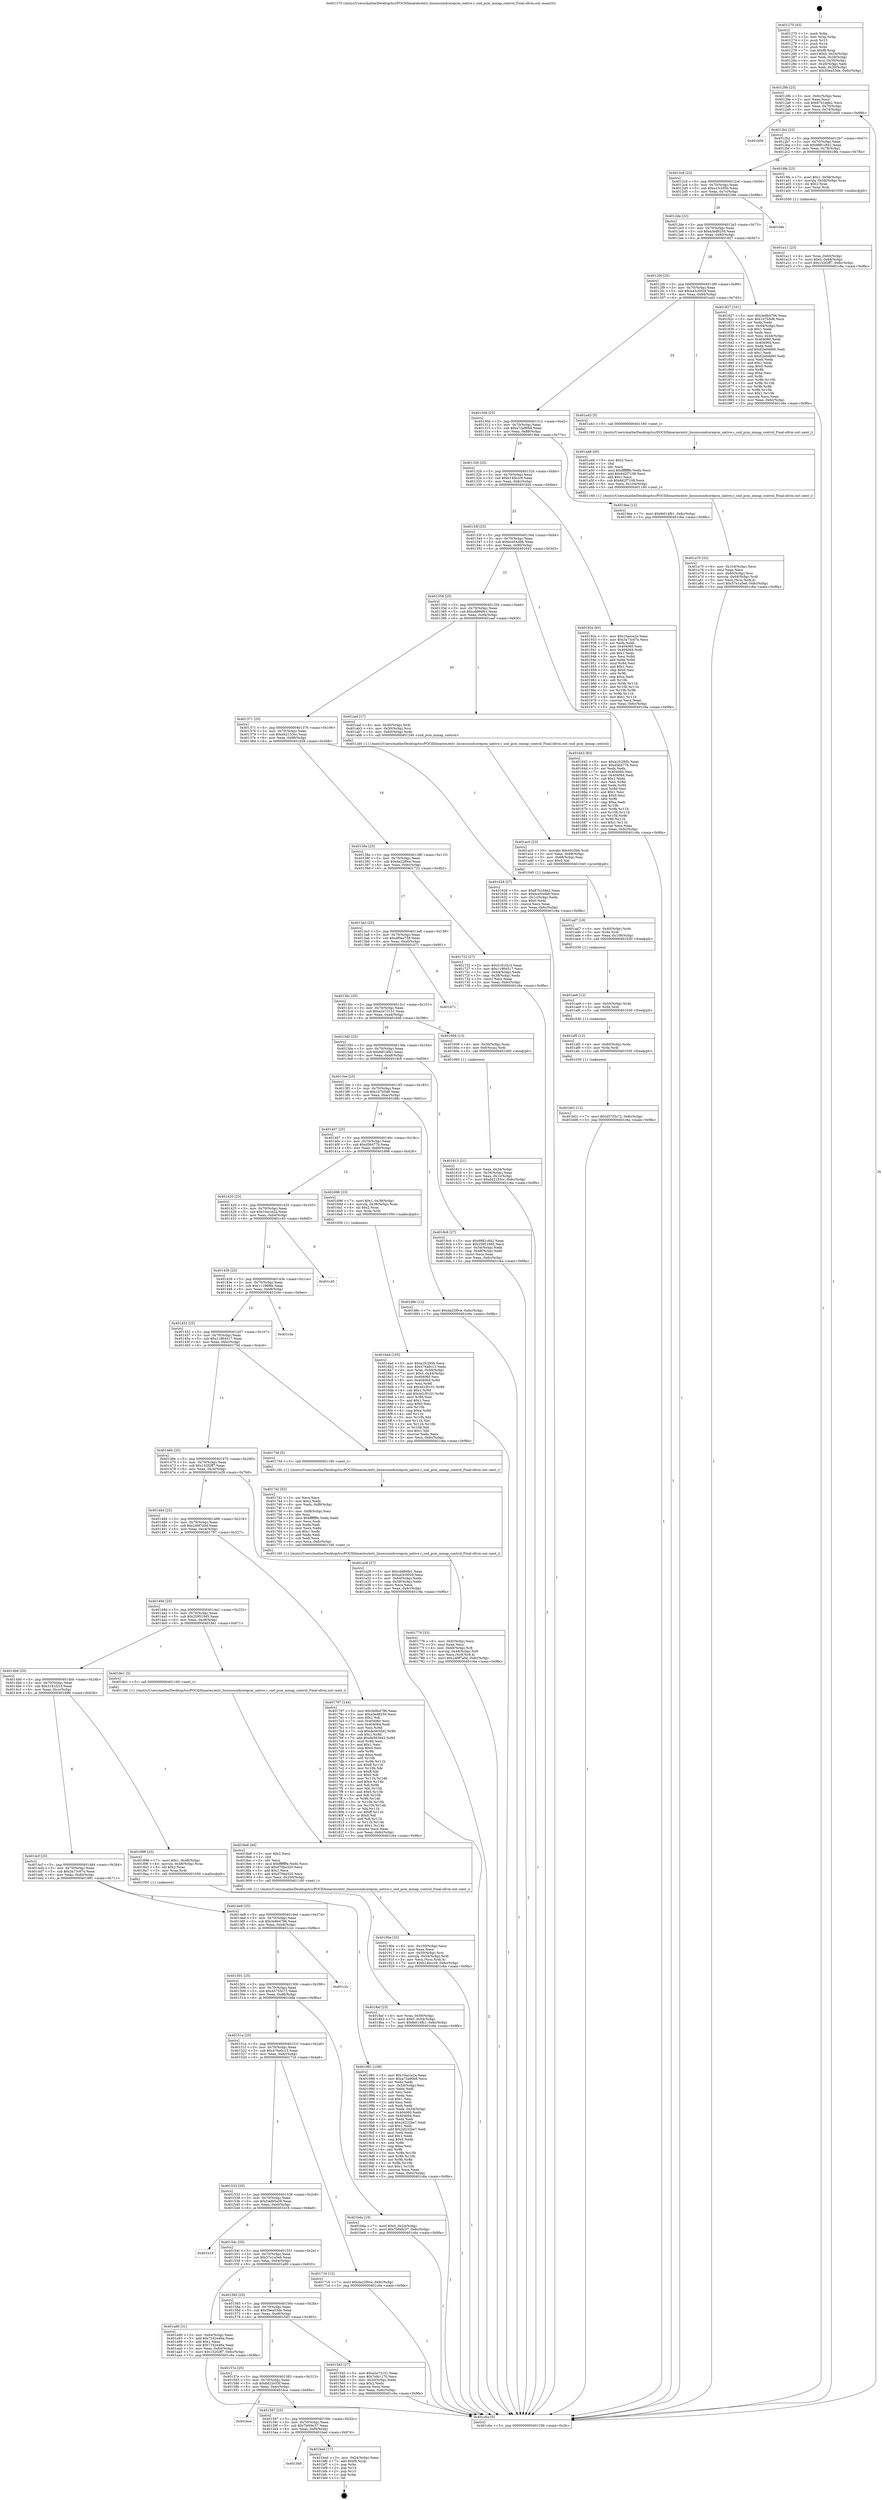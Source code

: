 digraph "0x401270" {
  label = "0x401270 (/mnt/c/Users/mathe/Desktop/tcc/POCII/binaries/extr_linuxsoundcorepcm_native.c_snd_pcm_mmap_control_Final-ollvm.out::main(0))"
  labelloc = "t"
  node[shape=record]

  Entry [label="",width=0.3,height=0.3,shape=circle,fillcolor=black,style=filled]
  "0x40129b" [label="{
     0x40129b [23]\l
     | [instrs]\l
     &nbsp;&nbsp;0x40129b \<+3\>: mov -0x6c(%rbp),%eax\l
     &nbsp;&nbsp;0x40129e \<+2\>: mov %eax,%ecx\l
     &nbsp;&nbsp;0x4012a0 \<+6\>: sub $0x87b1dde2,%ecx\l
     &nbsp;&nbsp;0x4012a6 \<+3\>: mov %eax,-0x70(%rbp)\l
     &nbsp;&nbsp;0x4012a9 \<+3\>: mov %ecx,-0x74(%rbp)\l
     &nbsp;&nbsp;0x4012ac \<+6\>: je 0000000000401b0d \<main+0x89d\>\l
  }"]
  "0x401b0d" [label="{
     0x401b0d\l
  }", style=dashed]
  "0x4012b2" [label="{
     0x4012b2 [22]\l
     | [instrs]\l
     &nbsp;&nbsp;0x4012b2 \<+5\>: jmp 00000000004012b7 \<main+0x47\>\l
     &nbsp;&nbsp;0x4012b7 \<+3\>: mov -0x70(%rbp),%eax\l
     &nbsp;&nbsp;0x4012ba \<+5\>: sub $0x9881c841,%eax\l
     &nbsp;&nbsp;0x4012bf \<+3\>: mov %eax,-0x78(%rbp)\l
     &nbsp;&nbsp;0x4012c2 \<+6\>: je 00000000004019fa \<main+0x78a\>\l
  }"]
  Exit [label="",width=0.3,height=0.3,shape=circle,fillcolor=black,style=filled,peripheries=2]
  "0x4019fa" [label="{
     0x4019fa [23]\l
     | [instrs]\l
     &nbsp;&nbsp;0x4019fa \<+7\>: movl $0x1,-0x58(%rbp)\l
     &nbsp;&nbsp;0x401a01 \<+4\>: movslq -0x58(%rbp),%rax\l
     &nbsp;&nbsp;0x401a05 \<+4\>: shl $0x2,%rax\l
     &nbsp;&nbsp;0x401a09 \<+3\>: mov %rax,%rdi\l
     &nbsp;&nbsp;0x401a0c \<+5\>: call 0000000000401050 \<malloc@plt\>\l
     | [calls]\l
     &nbsp;&nbsp;0x401050 \{1\} (unknown)\l
  }"]
  "0x4012c8" [label="{
     0x4012c8 [22]\l
     | [instrs]\l
     &nbsp;&nbsp;0x4012c8 \<+5\>: jmp 00000000004012cd \<main+0x5d\>\l
     &nbsp;&nbsp;0x4012cd \<+3\>: mov -0x70(%rbp),%eax\l
     &nbsp;&nbsp;0x4012d0 \<+5\>: sub $0xa1fc295b,%eax\l
     &nbsp;&nbsp;0x4012d5 \<+3\>: mov %eax,-0x7c(%rbp)\l
     &nbsp;&nbsp;0x4012d8 \<+6\>: je 0000000000401bfe \<main+0x98e\>\l
  }"]
  "0x4015b0" [label="{
     0x4015b0\l
  }", style=dashed]
  "0x401bfe" [label="{
     0x401bfe\l
  }", style=dashed]
  "0x4012de" [label="{
     0x4012de [22]\l
     | [instrs]\l
     &nbsp;&nbsp;0x4012de \<+5\>: jmp 00000000004012e3 \<main+0x73\>\l
     &nbsp;&nbsp;0x4012e3 \<+3\>: mov -0x70(%rbp),%eax\l
     &nbsp;&nbsp;0x4012e6 \<+5\>: sub $0xa3ed8250,%eax\l
     &nbsp;&nbsp;0x4012eb \<+3\>: mov %eax,-0x80(%rbp)\l
     &nbsp;&nbsp;0x4012ee \<+6\>: je 0000000000401827 \<main+0x5b7\>\l
  }"]
  "0x401bed" [label="{
     0x401bed [17]\l
     | [instrs]\l
     &nbsp;&nbsp;0x401bed \<+3\>: mov -0x24(%rbp),%eax\l
     &nbsp;&nbsp;0x401bf0 \<+7\>: add $0xf8,%rsp\l
     &nbsp;&nbsp;0x401bf7 \<+1\>: pop %rbx\l
     &nbsp;&nbsp;0x401bf8 \<+2\>: pop %r14\l
     &nbsp;&nbsp;0x401bfa \<+2\>: pop %r15\l
     &nbsp;&nbsp;0x401bfc \<+1\>: pop %rbp\l
     &nbsp;&nbsp;0x401bfd \<+1\>: ret\l
  }"]
  "0x401827" [label="{
     0x401827 [101]\l
     | [instrs]\l
     &nbsp;&nbsp;0x401827 \<+5\>: mov $0x3e9b4796,%eax\l
     &nbsp;&nbsp;0x40182c \<+5\>: mov $0x1b7b5d8,%ecx\l
     &nbsp;&nbsp;0x401831 \<+2\>: xor %edx,%edx\l
     &nbsp;&nbsp;0x401833 \<+3\>: mov -0x44(%rbp),%esi\l
     &nbsp;&nbsp;0x401836 \<+3\>: sub $0x1,%edx\l
     &nbsp;&nbsp;0x401839 \<+2\>: sub %edx,%esi\l
     &nbsp;&nbsp;0x40183b \<+3\>: mov %esi,-0x44(%rbp)\l
     &nbsp;&nbsp;0x40183e \<+7\>: mov 0x404060,%edx\l
     &nbsp;&nbsp;0x401845 \<+7\>: mov 0x404064,%esi\l
     &nbsp;&nbsp;0x40184c \<+2\>: mov %edx,%edi\l
     &nbsp;&nbsp;0x40184e \<+6\>: add $0x62e0dd95,%edi\l
     &nbsp;&nbsp;0x401854 \<+3\>: sub $0x1,%edi\l
     &nbsp;&nbsp;0x401857 \<+6\>: sub $0x62e0dd95,%edi\l
     &nbsp;&nbsp;0x40185d \<+3\>: imul %edi,%edx\l
     &nbsp;&nbsp;0x401860 \<+3\>: and $0x1,%edx\l
     &nbsp;&nbsp;0x401863 \<+3\>: cmp $0x0,%edx\l
     &nbsp;&nbsp;0x401866 \<+4\>: sete %r8b\l
     &nbsp;&nbsp;0x40186a \<+3\>: cmp $0xa,%esi\l
     &nbsp;&nbsp;0x40186d \<+4\>: setl %r9b\l
     &nbsp;&nbsp;0x401871 \<+3\>: mov %r8b,%r10b\l
     &nbsp;&nbsp;0x401874 \<+3\>: and %r9b,%r10b\l
     &nbsp;&nbsp;0x401877 \<+3\>: xor %r9b,%r8b\l
     &nbsp;&nbsp;0x40187a \<+3\>: or %r8b,%r10b\l
     &nbsp;&nbsp;0x40187d \<+4\>: test $0x1,%r10b\l
     &nbsp;&nbsp;0x401881 \<+3\>: cmovne %ecx,%eax\l
     &nbsp;&nbsp;0x401884 \<+3\>: mov %eax,-0x6c(%rbp)\l
     &nbsp;&nbsp;0x401887 \<+5\>: jmp 0000000000401c6a \<main+0x9fa\>\l
  }"]
  "0x4012f4" [label="{
     0x4012f4 [25]\l
     | [instrs]\l
     &nbsp;&nbsp;0x4012f4 \<+5\>: jmp 00000000004012f9 \<main+0x89\>\l
     &nbsp;&nbsp;0x4012f9 \<+3\>: mov -0x70(%rbp),%eax\l
     &nbsp;&nbsp;0x4012fc \<+5\>: sub $0xa43c0029,%eax\l
     &nbsp;&nbsp;0x401301 \<+6\>: mov %eax,-0x84(%rbp)\l
     &nbsp;&nbsp;0x401307 \<+6\>: je 0000000000401a43 \<main+0x7d3\>\l
  }"]
  "0x401597" [label="{
     0x401597 [25]\l
     | [instrs]\l
     &nbsp;&nbsp;0x401597 \<+5\>: jmp 000000000040159c \<main+0x32c\>\l
     &nbsp;&nbsp;0x40159c \<+3\>: mov -0x70(%rbp),%eax\l
     &nbsp;&nbsp;0x40159f \<+5\>: sub $0x7bf49c37,%eax\l
     &nbsp;&nbsp;0x4015a4 \<+6\>: mov %eax,-0xf0(%rbp)\l
     &nbsp;&nbsp;0x4015aa \<+6\>: je 0000000000401bed \<main+0x97d\>\l
  }"]
  "0x401a43" [label="{
     0x401a43 [5]\l
     | [instrs]\l
     &nbsp;&nbsp;0x401a43 \<+5\>: call 0000000000401160 \<next_i\>\l
     | [calls]\l
     &nbsp;&nbsp;0x401160 \{1\} (/mnt/c/Users/mathe/Desktop/tcc/POCII/binaries/extr_linuxsoundcorepcm_native.c_snd_pcm_mmap_control_Final-ollvm.out::next_i)\l
  }"]
  "0x40130d" [label="{
     0x40130d [25]\l
     | [instrs]\l
     &nbsp;&nbsp;0x40130d \<+5\>: jmp 0000000000401312 \<main+0xa2\>\l
     &nbsp;&nbsp;0x401312 \<+3\>: mov -0x70(%rbp),%eax\l
     &nbsp;&nbsp;0x401315 \<+5\>: sub $0xa72a90b8,%eax\l
     &nbsp;&nbsp;0x40131a \<+6\>: mov %eax,-0x88(%rbp)\l
     &nbsp;&nbsp;0x401320 \<+6\>: je 00000000004019ee \<main+0x77e\>\l
  }"]
  "0x401bce" [label="{
     0x401bce\l
  }", style=dashed]
  "0x4019ee" [label="{
     0x4019ee [12]\l
     | [instrs]\l
     &nbsp;&nbsp;0x4019ee \<+7\>: movl $0xfe614fb1,-0x6c(%rbp)\l
     &nbsp;&nbsp;0x4019f5 \<+5\>: jmp 0000000000401c6a \<main+0x9fa\>\l
  }"]
  "0x401326" [label="{
     0x401326 [25]\l
     | [instrs]\l
     &nbsp;&nbsp;0x401326 \<+5\>: jmp 000000000040132b \<main+0xbb\>\l
     &nbsp;&nbsp;0x40132b \<+3\>: mov -0x70(%rbp),%eax\l
     &nbsp;&nbsp;0x40132e \<+5\>: sub $0xb14bccc9,%eax\l
     &nbsp;&nbsp;0x401333 \<+6\>: mov %eax,-0x8c(%rbp)\l
     &nbsp;&nbsp;0x401339 \<+6\>: je 000000000040192e \<main+0x6be\>\l
  }"]
  "0x401b01" [label="{
     0x401b01 [12]\l
     | [instrs]\l
     &nbsp;&nbsp;0x401b01 \<+7\>: movl $0x45755c72,-0x6c(%rbp)\l
     &nbsp;&nbsp;0x401b08 \<+5\>: jmp 0000000000401c6a \<main+0x9fa\>\l
  }"]
  "0x40192e" [label="{
     0x40192e [83]\l
     | [instrs]\l
     &nbsp;&nbsp;0x40192e \<+5\>: mov $0x10acce2a,%eax\l
     &nbsp;&nbsp;0x401933 \<+5\>: mov $0x3a73c67e,%ecx\l
     &nbsp;&nbsp;0x401938 \<+2\>: xor %edx,%edx\l
     &nbsp;&nbsp;0x40193a \<+7\>: mov 0x404060,%esi\l
     &nbsp;&nbsp;0x401941 \<+7\>: mov 0x404064,%edi\l
     &nbsp;&nbsp;0x401948 \<+3\>: sub $0x1,%edx\l
     &nbsp;&nbsp;0x40194b \<+3\>: mov %esi,%r8d\l
     &nbsp;&nbsp;0x40194e \<+3\>: add %edx,%r8d\l
     &nbsp;&nbsp;0x401951 \<+4\>: imul %r8d,%esi\l
     &nbsp;&nbsp;0x401955 \<+3\>: and $0x1,%esi\l
     &nbsp;&nbsp;0x401958 \<+3\>: cmp $0x0,%esi\l
     &nbsp;&nbsp;0x40195b \<+4\>: sete %r9b\l
     &nbsp;&nbsp;0x40195f \<+3\>: cmp $0xa,%edi\l
     &nbsp;&nbsp;0x401962 \<+4\>: setl %r10b\l
     &nbsp;&nbsp;0x401966 \<+3\>: mov %r9b,%r11b\l
     &nbsp;&nbsp;0x401969 \<+3\>: and %r10b,%r11b\l
     &nbsp;&nbsp;0x40196c \<+3\>: xor %r10b,%r9b\l
     &nbsp;&nbsp;0x40196f \<+3\>: or %r9b,%r11b\l
     &nbsp;&nbsp;0x401972 \<+4\>: test $0x1,%r11b\l
     &nbsp;&nbsp;0x401976 \<+3\>: cmovne %ecx,%eax\l
     &nbsp;&nbsp;0x401979 \<+3\>: mov %eax,-0x6c(%rbp)\l
     &nbsp;&nbsp;0x40197c \<+5\>: jmp 0000000000401c6a \<main+0x9fa\>\l
  }"]
  "0x40133f" [label="{
     0x40133f [25]\l
     | [instrs]\l
     &nbsp;&nbsp;0x40133f \<+5\>: jmp 0000000000401344 \<main+0xd4\>\l
     &nbsp;&nbsp;0x401344 \<+3\>: mov -0x70(%rbp),%eax\l
     &nbsp;&nbsp;0x401347 \<+5\>: sub $0xbce544b6,%eax\l
     &nbsp;&nbsp;0x40134c \<+6\>: mov %eax,-0x90(%rbp)\l
     &nbsp;&nbsp;0x401352 \<+6\>: je 0000000000401643 \<main+0x3d3\>\l
  }"]
  "0x401af5" [label="{
     0x401af5 [12]\l
     | [instrs]\l
     &nbsp;&nbsp;0x401af5 \<+4\>: mov -0x60(%rbp),%rdx\l
     &nbsp;&nbsp;0x401af9 \<+3\>: mov %rdx,%rdi\l
     &nbsp;&nbsp;0x401afc \<+5\>: call 0000000000401030 \<free@plt\>\l
     | [calls]\l
     &nbsp;&nbsp;0x401030 \{1\} (unknown)\l
  }"]
  "0x401643" [label="{
     0x401643 [83]\l
     | [instrs]\l
     &nbsp;&nbsp;0x401643 \<+5\>: mov $0xa1fc295b,%eax\l
     &nbsp;&nbsp;0x401648 \<+5\>: mov $0xd5b477b,%ecx\l
     &nbsp;&nbsp;0x40164d \<+2\>: xor %edx,%edx\l
     &nbsp;&nbsp;0x40164f \<+7\>: mov 0x404060,%esi\l
     &nbsp;&nbsp;0x401656 \<+7\>: mov 0x404064,%edi\l
     &nbsp;&nbsp;0x40165d \<+3\>: sub $0x1,%edx\l
     &nbsp;&nbsp;0x401660 \<+3\>: mov %esi,%r8d\l
     &nbsp;&nbsp;0x401663 \<+3\>: add %edx,%r8d\l
     &nbsp;&nbsp;0x401666 \<+4\>: imul %r8d,%esi\l
     &nbsp;&nbsp;0x40166a \<+3\>: and $0x1,%esi\l
     &nbsp;&nbsp;0x40166d \<+3\>: cmp $0x0,%esi\l
     &nbsp;&nbsp;0x401670 \<+4\>: sete %r9b\l
     &nbsp;&nbsp;0x401674 \<+3\>: cmp $0xa,%edi\l
     &nbsp;&nbsp;0x401677 \<+4\>: setl %r10b\l
     &nbsp;&nbsp;0x40167b \<+3\>: mov %r9b,%r11b\l
     &nbsp;&nbsp;0x40167e \<+3\>: and %r10b,%r11b\l
     &nbsp;&nbsp;0x401681 \<+3\>: xor %r10b,%r9b\l
     &nbsp;&nbsp;0x401684 \<+3\>: or %r9b,%r11b\l
     &nbsp;&nbsp;0x401687 \<+4\>: test $0x1,%r11b\l
     &nbsp;&nbsp;0x40168b \<+3\>: cmovne %ecx,%eax\l
     &nbsp;&nbsp;0x40168e \<+3\>: mov %eax,-0x6c(%rbp)\l
     &nbsp;&nbsp;0x401691 \<+5\>: jmp 0000000000401c6a \<main+0x9fa\>\l
  }"]
  "0x401358" [label="{
     0x401358 [25]\l
     | [instrs]\l
     &nbsp;&nbsp;0x401358 \<+5\>: jmp 000000000040135d \<main+0xed\>\l
     &nbsp;&nbsp;0x40135d \<+3\>: mov -0x70(%rbp),%eax\l
     &nbsp;&nbsp;0x401360 \<+5\>: sub $0xcdd66fe1,%eax\l
     &nbsp;&nbsp;0x401365 \<+6\>: mov %eax,-0x94(%rbp)\l
     &nbsp;&nbsp;0x40136b \<+6\>: je 0000000000401aaf \<main+0x83f\>\l
  }"]
  "0x401ae9" [label="{
     0x401ae9 [12]\l
     | [instrs]\l
     &nbsp;&nbsp;0x401ae9 \<+4\>: mov -0x50(%rbp),%rdx\l
     &nbsp;&nbsp;0x401aed \<+3\>: mov %rdx,%rdi\l
     &nbsp;&nbsp;0x401af0 \<+5\>: call 0000000000401030 \<free@plt\>\l
     | [calls]\l
     &nbsp;&nbsp;0x401030 \{1\} (unknown)\l
  }"]
  "0x401aaf" [label="{
     0x401aaf [17]\l
     | [instrs]\l
     &nbsp;&nbsp;0x401aaf \<+4\>: mov -0x40(%rbp),%rdi\l
     &nbsp;&nbsp;0x401ab3 \<+4\>: mov -0x50(%rbp),%rsi\l
     &nbsp;&nbsp;0x401ab7 \<+4\>: mov -0x60(%rbp),%rdx\l
     &nbsp;&nbsp;0x401abb \<+5\>: call 0000000000401240 \<snd_pcm_mmap_control\>\l
     | [calls]\l
     &nbsp;&nbsp;0x401240 \{1\} (/mnt/c/Users/mathe/Desktop/tcc/POCII/binaries/extr_linuxsoundcorepcm_native.c_snd_pcm_mmap_control_Final-ollvm.out::snd_pcm_mmap_control)\l
  }"]
  "0x401371" [label="{
     0x401371 [25]\l
     | [instrs]\l
     &nbsp;&nbsp;0x401371 \<+5\>: jmp 0000000000401376 \<main+0x106\>\l
     &nbsp;&nbsp;0x401376 \<+3\>: mov -0x70(%rbp),%eax\l
     &nbsp;&nbsp;0x401379 \<+5\>: sub $0xd42153cc,%eax\l
     &nbsp;&nbsp;0x40137e \<+6\>: mov %eax,-0x98(%rbp)\l
     &nbsp;&nbsp;0x401384 \<+6\>: je 0000000000401628 \<main+0x3b8\>\l
  }"]
  "0x401ad7" [label="{
     0x401ad7 [18]\l
     | [instrs]\l
     &nbsp;&nbsp;0x401ad7 \<+4\>: mov -0x40(%rbp),%rdx\l
     &nbsp;&nbsp;0x401adb \<+3\>: mov %rdx,%rdi\l
     &nbsp;&nbsp;0x401ade \<+6\>: mov %eax,-0x108(%rbp)\l
     &nbsp;&nbsp;0x401ae4 \<+5\>: call 0000000000401030 \<free@plt\>\l
     | [calls]\l
     &nbsp;&nbsp;0x401030 \{1\} (unknown)\l
  }"]
  "0x401628" [label="{
     0x401628 [27]\l
     | [instrs]\l
     &nbsp;&nbsp;0x401628 \<+5\>: mov $0x87b1dde2,%eax\l
     &nbsp;&nbsp;0x40162d \<+5\>: mov $0xbce544b6,%ecx\l
     &nbsp;&nbsp;0x401632 \<+3\>: mov -0x1c(%rbp),%edx\l
     &nbsp;&nbsp;0x401635 \<+3\>: cmp $0x0,%edx\l
     &nbsp;&nbsp;0x401638 \<+3\>: cmove %ecx,%eax\l
     &nbsp;&nbsp;0x40163b \<+3\>: mov %eax,-0x6c(%rbp)\l
     &nbsp;&nbsp;0x40163e \<+5\>: jmp 0000000000401c6a \<main+0x9fa\>\l
  }"]
  "0x40138a" [label="{
     0x40138a [25]\l
     | [instrs]\l
     &nbsp;&nbsp;0x40138a \<+5\>: jmp 000000000040138f \<main+0x11f\>\l
     &nbsp;&nbsp;0x40138f \<+3\>: mov -0x70(%rbp),%eax\l
     &nbsp;&nbsp;0x401392 \<+5\>: sub $0xda22f0ce,%eax\l
     &nbsp;&nbsp;0x401397 \<+6\>: mov %eax,-0x9c(%rbp)\l
     &nbsp;&nbsp;0x40139d \<+6\>: je 0000000000401722 \<main+0x4b2\>\l
  }"]
  "0x401ac0" [label="{
     0x401ac0 [23]\l
     | [instrs]\l
     &nbsp;&nbsp;0x401ac0 \<+10\>: movabs $0x4020b6,%rdi\l
     &nbsp;&nbsp;0x401aca \<+3\>: mov %eax,-0x68(%rbp)\l
     &nbsp;&nbsp;0x401acd \<+3\>: mov -0x68(%rbp),%esi\l
     &nbsp;&nbsp;0x401ad0 \<+2\>: mov $0x0,%al\l
     &nbsp;&nbsp;0x401ad2 \<+5\>: call 0000000000401040 \<printf@plt\>\l
     | [calls]\l
     &nbsp;&nbsp;0x401040 \{1\} (unknown)\l
  }"]
  "0x401722" [label="{
     0x401722 [27]\l
     | [instrs]\l
     &nbsp;&nbsp;0x401722 \<+5\>: mov $0x3181f2c3,%eax\l
     &nbsp;&nbsp;0x401727 \<+5\>: mov $0x11864517,%ecx\l
     &nbsp;&nbsp;0x40172c \<+3\>: mov -0x44(%rbp),%edx\l
     &nbsp;&nbsp;0x40172f \<+3\>: cmp -0x38(%rbp),%edx\l
     &nbsp;&nbsp;0x401732 \<+3\>: cmovl %ecx,%eax\l
     &nbsp;&nbsp;0x401735 \<+3\>: mov %eax,-0x6c(%rbp)\l
     &nbsp;&nbsp;0x401738 \<+5\>: jmp 0000000000401c6a \<main+0x9fa\>\l
  }"]
  "0x4013a3" [label="{
     0x4013a3 [25]\l
     | [instrs]\l
     &nbsp;&nbsp;0x4013a3 \<+5\>: jmp 00000000004013a8 \<main+0x138\>\l
     &nbsp;&nbsp;0x4013a8 \<+3\>: mov -0x70(%rbp),%eax\l
     &nbsp;&nbsp;0x4013ab \<+5\>: sub $0xdf0ea758,%eax\l
     &nbsp;&nbsp;0x4013b0 \<+6\>: mov %eax,-0xa0(%rbp)\l
     &nbsp;&nbsp;0x4013b6 \<+6\>: je 0000000000401b71 \<main+0x901\>\l
  }"]
  "0x401a70" [label="{
     0x401a70 [32]\l
     | [instrs]\l
     &nbsp;&nbsp;0x401a70 \<+6\>: mov -0x104(%rbp),%ecx\l
     &nbsp;&nbsp;0x401a76 \<+3\>: imul %eax,%ecx\l
     &nbsp;&nbsp;0x401a79 \<+4\>: mov -0x60(%rbp),%rsi\l
     &nbsp;&nbsp;0x401a7d \<+4\>: movslq -0x64(%rbp),%rdi\l
     &nbsp;&nbsp;0x401a81 \<+3\>: mov %ecx,(%rsi,%rdi,4)\l
     &nbsp;&nbsp;0x401a84 \<+7\>: movl $0x57e1a5e6,-0x6c(%rbp)\l
     &nbsp;&nbsp;0x401a8b \<+5\>: jmp 0000000000401c6a \<main+0x9fa\>\l
  }"]
  "0x401b71" [label="{
     0x401b71\l
  }", style=dashed]
  "0x4013bc" [label="{
     0x4013bc [25]\l
     | [instrs]\l
     &nbsp;&nbsp;0x4013bc \<+5\>: jmp 00000000004013c1 \<main+0x151\>\l
     &nbsp;&nbsp;0x4013c1 \<+3\>: mov -0x70(%rbp),%eax\l
     &nbsp;&nbsp;0x4013c4 \<+5\>: sub $0xe2e73151,%eax\l
     &nbsp;&nbsp;0x4013c9 \<+6\>: mov %eax,-0xa4(%rbp)\l
     &nbsp;&nbsp;0x4013cf \<+6\>: je 0000000000401606 \<main+0x396\>\l
  }"]
  "0x401a48" [label="{
     0x401a48 [40]\l
     | [instrs]\l
     &nbsp;&nbsp;0x401a48 \<+5\>: mov $0x2,%ecx\l
     &nbsp;&nbsp;0x401a4d \<+1\>: cltd\l
     &nbsp;&nbsp;0x401a4e \<+2\>: idiv %ecx\l
     &nbsp;&nbsp;0x401a50 \<+6\>: imul $0xfffffffe,%edx,%ecx\l
     &nbsp;&nbsp;0x401a56 \<+6\>: add $0x6d2f7108,%ecx\l
     &nbsp;&nbsp;0x401a5c \<+3\>: add $0x1,%ecx\l
     &nbsp;&nbsp;0x401a5f \<+6\>: sub $0x6d2f7108,%ecx\l
     &nbsp;&nbsp;0x401a65 \<+6\>: mov %ecx,-0x104(%rbp)\l
     &nbsp;&nbsp;0x401a6b \<+5\>: call 0000000000401160 \<next_i\>\l
     | [calls]\l
     &nbsp;&nbsp;0x401160 \{1\} (/mnt/c/Users/mathe/Desktop/tcc/POCII/binaries/extr_linuxsoundcorepcm_native.c_snd_pcm_mmap_control_Final-ollvm.out::next_i)\l
  }"]
  "0x401606" [label="{
     0x401606 [13]\l
     | [instrs]\l
     &nbsp;&nbsp;0x401606 \<+4\>: mov -0x30(%rbp),%rax\l
     &nbsp;&nbsp;0x40160a \<+4\>: mov 0x8(%rax),%rdi\l
     &nbsp;&nbsp;0x40160e \<+5\>: call 0000000000401060 \<atoi@plt\>\l
     | [calls]\l
     &nbsp;&nbsp;0x401060 \{1\} (unknown)\l
  }"]
  "0x4013d5" [label="{
     0x4013d5 [25]\l
     | [instrs]\l
     &nbsp;&nbsp;0x4013d5 \<+5\>: jmp 00000000004013da \<main+0x16a\>\l
     &nbsp;&nbsp;0x4013da \<+3\>: mov -0x70(%rbp),%eax\l
     &nbsp;&nbsp;0x4013dd \<+5\>: sub $0xfe614fb1,%eax\l
     &nbsp;&nbsp;0x4013e2 \<+6\>: mov %eax,-0xa8(%rbp)\l
     &nbsp;&nbsp;0x4013e8 \<+6\>: je 00000000004018c6 \<main+0x656\>\l
  }"]
  "0x401a11" [label="{
     0x401a11 [23]\l
     | [instrs]\l
     &nbsp;&nbsp;0x401a11 \<+4\>: mov %rax,-0x60(%rbp)\l
     &nbsp;&nbsp;0x401a15 \<+7\>: movl $0x0,-0x64(%rbp)\l
     &nbsp;&nbsp;0x401a1c \<+7\>: movl $0x152f2ff7,-0x6c(%rbp)\l
     &nbsp;&nbsp;0x401a23 \<+5\>: jmp 0000000000401c6a \<main+0x9fa\>\l
  }"]
  "0x4018c6" [label="{
     0x4018c6 [27]\l
     | [instrs]\l
     &nbsp;&nbsp;0x4018c6 \<+5\>: mov $0x9881c841,%eax\l
     &nbsp;&nbsp;0x4018cb \<+5\>: mov $0x259519d5,%ecx\l
     &nbsp;&nbsp;0x4018d0 \<+3\>: mov -0x54(%rbp),%edx\l
     &nbsp;&nbsp;0x4018d3 \<+3\>: cmp -0x48(%rbp),%edx\l
     &nbsp;&nbsp;0x4018d6 \<+3\>: cmovl %ecx,%eax\l
     &nbsp;&nbsp;0x4018d9 \<+3\>: mov %eax,-0x6c(%rbp)\l
     &nbsp;&nbsp;0x4018dc \<+5\>: jmp 0000000000401c6a \<main+0x9fa\>\l
  }"]
  "0x4013ee" [label="{
     0x4013ee [25]\l
     | [instrs]\l
     &nbsp;&nbsp;0x4013ee \<+5\>: jmp 00000000004013f3 \<main+0x183\>\l
     &nbsp;&nbsp;0x4013f3 \<+3\>: mov -0x70(%rbp),%eax\l
     &nbsp;&nbsp;0x4013f6 \<+5\>: sub $0x1b7b5d8,%eax\l
     &nbsp;&nbsp;0x4013fb \<+6\>: mov %eax,-0xac(%rbp)\l
     &nbsp;&nbsp;0x401401 \<+6\>: je 000000000040188c \<main+0x61c\>\l
  }"]
  "0x40190e" [label="{
     0x40190e [32]\l
     | [instrs]\l
     &nbsp;&nbsp;0x40190e \<+6\>: mov -0x100(%rbp),%ecx\l
     &nbsp;&nbsp;0x401914 \<+3\>: imul %eax,%ecx\l
     &nbsp;&nbsp;0x401917 \<+4\>: mov -0x50(%rbp),%rsi\l
     &nbsp;&nbsp;0x40191b \<+4\>: movslq -0x54(%rbp),%rdi\l
     &nbsp;&nbsp;0x40191f \<+3\>: mov %ecx,(%rsi,%rdi,4)\l
     &nbsp;&nbsp;0x401922 \<+7\>: movl $0xb14bccc9,-0x6c(%rbp)\l
     &nbsp;&nbsp;0x401929 \<+5\>: jmp 0000000000401c6a \<main+0x9fa\>\l
  }"]
  "0x40188c" [label="{
     0x40188c [12]\l
     | [instrs]\l
     &nbsp;&nbsp;0x40188c \<+7\>: movl $0xda22f0ce,-0x6c(%rbp)\l
     &nbsp;&nbsp;0x401893 \<+5\>: jmp 0000000000401c6a \<main+0x9fa\>\l
  }"]
  "0x401407" [label="{
     0x401407 [25]\l
     | [instrs]\l
     &nbsp;&nbsp;0x401407 \<+5\>: jmp 000000000040140c \<main+0x19c\>\l
     &nbsp;&nbsp;0x40140c \<+3\>: mov -0x70(%rbp),%eax\l
     &nbsp;&nbsp;0x40140f \<+5\>: sub $0xd5b477b,%eax\l
     &nbsp;&nbsp;0x401414 \<+6\>: mov %eax,-0xb0(%rbp)\l
     &nbsp;&nbsp;0x40141a \<+6\>: je 0000000000401696 \<main+0x426\>\l
  }"]
  "0x4018e6" [label="{
     0x4018e6 [40]\l
     | [instrs]\l
     &nbsp;&nbsp;0x4018e6 \<+5\>: mov $0x2,%ecx\l
     &nbsp;&nbsp;0x4018eb \<+1\>: cltd\l
     &nbsp;&nbsp;0x4018ec \<+2\>: idiv %ecx\l
     &nbsp;&nbsp;0x4018ee \<+6\>: imul $0xfffffffe,%edx,%ecx\l
     &nbsp;&nbsp;0x4018f4 \<+6\>: sub $0xd70be320,%ecx\l
     &nbsp;&nbsp;0x4018fa \<+3\>: add $0x1,%ecx\l
     &nbsp;&nbsp;0x4018fd \<+6\>: add $0xd70be320,%ecx\l
     &nbsp;&nbsp;0x401903 \<+6\>: mov %ecx,-0x100(%rbp)\l
     &nbsp;&nbsp;0x401909 \<+5\>: call 0000000000401160 \<next_i\>\l
     | [calls]\l
     &nbsp;&nbsp;0x401160 \{1\} (/mnt/c/Users/mathe/Desktop/tcc/POCII/binaries/extr_linuxsoundcorepcm_native.c_snd_pcm_mmap_control_Final-ollvm.out::next_i)\l
  }"]
  "0x401696" [label="{
     0x401696 [23]\l
     | [instrs]\l
     &nbsp;&nbsp;0x401696 \<+7\>: movl $0x1,-0x38(%rbp)\l
     &nbsp;&nbsp;0x40169d \<+4\>: movslq -0x38(%rbp),%rax\l
     &nbsp;&nbsp;0x4016a1 \<+4\>: shl $0x2,%rax\l
     &nbsp;&nbsp;0x4016a5 \<+3\>: mov %rax,%rdi\l
     &nbsp;&nbsp;0x4016a8 \<+5\>: call 0000000000401050 \<malloc@plt\>\l
     | [calls]\l
     &nbsp;&nbsp;0x401050 \{1\} (unknown)\l
  }"]
  "0x401420" [label="{
     0x401420 [25]\l
     | [instrs]\l
     &nbsp;&nbsp;0x401420 \<+5\>: jmp 0000000000401425 \<main+0x1b5\>\l
     &nbsp;&nbsp;0x401425 \<+3\>: mov -0x70(%rbp),%eax\l
     &nbsp;&nbsp;0x401428 \<+5\>: sub $0x10acce2a,%eax\l
     &nbsp;&nbsp;0x40142d \<+6\>: mov %eax,-0xb4(%rbp)\l
     &nbsp;&nbsp;0x401433 \<+6\>: je 0000000000401c45 \<main+0x9d5\>\l
  }"]
  "0x4018af" [label="{
     0x4018af [23]\l
     | [instrs]\l
     &nbsp;&nbsp;0x4018af \<+4\>: mov %rax,-0x50(%rbp)\l
     &nbsp;&nbsp;0x4018b3 \<+7\>: movl $0x0,-0x54(%rbp)\l
     &nbsp;&nbsp;0x4018ba \<+7\>: movl $0xfe614fb1,-0x6c(%rbp)\l
     &nbsp;&nbsp;0x4018c1 \<+5\>: jmp 0000000000401c6a \<main+0x9fa\>\l
  }"]
  "0x401c45" [label="{
     0x401c45\l
  }", style=dashed]
  "0x401439" [label="{
     0x401439 [25]\l
     | [instrs]\l
     &nbsp;&nbsp;0x401439 \<+5\>: jmp 000000000040143e \<main+0x1ce\>\l
     &nbsp;&nbsp;0x40143e \<+3\>: mov -0x70(%rbp),%eax\l
     &nbsp;&nbsp;0x401441 \<+5\>: sub $0x111968fe,%eax\l
     &nbsp;&nbsp;0x401446 \<+6\>: mov %eax,-0xb8(%rbp)\l
     &nbsp;&nbsp;0x40144c \<+6\>: je 0000000000401c5e \<main+0x9ee\>\l
  }"]
  "0x401776" [label="{
     0x401776 [33]\l
     | [instrs]\l
     &nbsp;&nbsp;0x401776 \<+6\>: mov -0xfc(%rbp),%ecx\l
     &nbsp;&nbsp;0x40177c \<+3\>: imul %eax,%ecx\l
     &nbsp;&nbsp;0x40177f \<+4\>: mov -0x40(%rbp),%r8\l
     &nbsp;&nbsp;0x401783 \<+4\>: movslq -0x44(%rbp),%r9\l
     &nbsp;&nbsp;0x401787 \<+4\>: mov %ecx,(%r8,%r9,4)\l
     &nbsp;&nbsp;0x40178b \<+7\>: movl $0x249f7a0d,-0x6c(%rbp)\l
     &nbsp;&nbsp;0x401792 \<+5\>: jmp 0000000000401c6a \<main+0x9fa\>\l
  }"]
  "0x401c5e" [label="{
     0x401c5e\l
  }", style=dashed]
  "0x401452" [label="{
     0x401452 [25]\l
     | [instrs]\l
     &nbsp;&nbsp;0x401452 \<+5\>: jmp 0000000000401457 \<main+0x1e7\>\l
     &nbsp;&nbsp;0x401457 \<+3\>: mov -0x70(%rbp),%eax\l
     &nbsp;&nbsp;0x40145a \<+5\>: sub $0x11864517,%eax\l
     &nbsp;&nbsp;0x40145f \<+6\>: mov %eax,-0xbc(%rbp)\l
     &nbsp;&nbsp;0x401465 \<+6\>: je 000000000040173d \<main+0x4cd\>\l
  }"]
  "0x401742" [label="{
     0x401742 [52]\l
     | [instrs]\l
     &nbsp;&nbsp;0x401742 \<+2\>: xor %ecx,%ecx\l
     &nbsp;&nbsp;0x401744 \<+5\>: mov $0x2,%edx\l
     &nbsp;&nbsp;0x401749 \<+6\>: mov %edx,-0xf8(%rbp)\l
     &nbsp;&nbsp;0x40174f \<+1\>: cltd\l
     &nbsp;&nbsp;0x401750 \<+6\>: mov -0xf8(%rbp),%esi\l
     &nbsp;&nbsp;0x401756 \<+2\>: idiv %esi\l
     &nbsp;&nbsp;0x401758 \<+6\>: imul $0xfffffffe,%edx,%edx\l
     &nbsp;&nbsp;0x40175e \<+2\>: mov %ecx,%edi\l
     &nbsp;&nbsp;0x401760 \<+2\>: sub %edx,%edi\l
     &nbsp;&nbsp;0x401762 \<+2\>: mov %ecx,%edx\l
     &nbsp;&nbsp;0x401764 \<+3\>: sub $0x1,%edx\l
     &nbsp;&nbsp;0x401767 \<+2\>: add %edx,%edi\l
     &nbsp;&nbsp;0x401769 \<+2\>: sub %edi,%ecx\l
     &nbsp;&nbsp;0x40176b \<+6\>: mov %ecx,-0xfc(%rbp)\l
     &nbsp;&nbsp;0x401771 \<+5\>: call 0000000000401160 \<next_i\>\l
     | [calls]\l
     &nbsp;&nbsp;0x401160 \{1\} (/mnt/c/Users/mathe/Desktop/tcc/POCII/binaries/extr_linuxsoundcorepcm_native.c_snd_pcm_mmap_control_Final-ollvm.out::next_i)\l
  }"]
  "0x40173d" [label="{
     0x40173d [5]\l
     | [instrs]\l
     &nbsp;&nbsp;0x40173d \<+5\>: call 0000000000401160 \<next_i\>\l
     | [calls]\l
     &nbsp;&nbsp;0x401160 \{1\} (/mnt/c/Users/mathe/Desktop/tcc/POCII/binaries/extr_linuxsoundcorepcm_native.c_snd_pcm_mmap_control_Final-ollvm.out::next_i)\l
  }"]
  "0x40146b" [label="{
     0x40146b [25]\l
     | [instrs]\l
     &nbsp;&nbsp;0x40146b \<+5\>: jmp 0000000000401470 \<main+0x200\>\l
     &nbsp;&nbsp;0x401470 \<+3\>: mov -0x70(%rbp),%eax\l
     &nbsp;&nbsp;0x401473 \<+5\>: sub $0x152f2ff7,%eax\l
     &nbsp;&nbsp;0x401478 \<+6\>: mov %eax,-0xc0(%rbp)\l
     &nbsp;&nbsp;0x40147e \<+6\>: je 0000000000401a28 \<main+0x7b8\>\l
  }"]
  "0x4016ad" [label="{
     0x4016ad [105]\l
     | [instrs]\l
     &nbsp;&nbsp;0x4016ad \<+5\>: mov $0xa1fc295b,%ecx\l
     &nbsp;&nbsp;0x4016b2 \<+5\>: mov $0x476a0c13,%edx\l
     &nbsp;&nbsp;0x4016b7 \<+4\>: mov %rax,-0x40(%rbp)\l
     &nbsp;&nbsp;0x4016bb \<+7\>: movl $0x0,-0x44(%rbp)\l
     &nbsp;&nbsp;0x4016c2 \<+7\>: mov 0x404060,%esi\l
     &nbsp;&nbsp;0x4016c9 \<+8\>: mov 0x404064,%r8d\l
     &nbsp;&nbsp;0x4016d1 \<+3\>: mov %esi,%r9d\l
     &nbsp;&nbsp;0x4016d4 \<+7\>: sub $0x4d1f0101,%r9d\l
     &nbsp;&nbsp;0x4016db \<+4\>: sub $0x1,%r9d\l
     &nbsp;&nbsp;0x4016df \<+7\>: add $0x4d1f0101,%r9d\l
     &nbsp;&nbsp;0x4016e6 \<+4\>: imul %r9d,%esi\l
     &nbsp;&nbsp;0x4016ea \<+3\>: and $0x1,%esi\l
     &nbsp;&nbsp;0x4016ed \<+3\>: cmp $0x0,%esi\l
     &nbsp;&nbsp;0x4016f0 \<+4\>: sete %r10b\l
     &nbsp;&nbsp;0x4016f4 \<+4\>: cmp $0xa,%r8d\l
     &nbsp;&nbsp;0x4016f8 \<+4\>: setl %r11b\l
     &nbsp;&nbsp;0x4016fc \<+3\>: mov %r10b,%bl\l
     &nbsp;&nbsp;0x4016ff \<+3\>: and %r11b,%bl\l
     &nbsp;&nbsp;0x401702 \<+3\>: xor %r11b,%r10b\l
     &nbsp;&nbsp;0x401705 \<+3\>: or %r10b,%bl\l
     &nbsp;&nbsp;0x401708 \<+3\>: test $0x1,%bl\l
     &nbsp;&nbsp;0x40170b \<+3\>: cmovne %edx,%ecx\l
     &nbsp;&nbsp;0x40170e \<+3\>: mov %ecx,-0x6c(%rbp)\l
     &nbsp;&nbsp;0x401711 \<+5\>: jmp 0000000000401c6a \<main+0x9fa\>\l
  }"]
  "0x401a28" [label="{
     0x401a28 [27]\l
     | [instrs]\l
     &nbsp;&nbsp;0x401a28 \<+5\>: mov $0xcdd66fe1,%eax\l
     &nbsp;&nbsp;0x401a2d \<+5\>: mov $0xa43c0029,%ecx\l
     &nbsp;&nbsp;0x401a32 \<+3\>: mov -0x64(%rbp),%edx\l
     &nbsp;&nbsp;0x401a35 \<+3\>: cmp -0x58(%rbp),%edx\l
     &nbsp;&nbsp;0x401a38 \<+3\>: cmovl %ecx,%eax\l
     &nbsp;&nbsp;0x401a3b \<+3\>: mov %eax,-0x6c(%rbp)\l
     &nbsp;&nbsp;0x401a3e \<+5\>: jmp 0000000000401c6a \<main+0x9fa\>\l
  }"]
  "0x401484" [label="{
     0x401484 [25]\l
     | [instrs]\l
     &nbsp;&nbsp;0x401484 \<+5\>: jmp 0000000000401489 \<main+0x219\>\l
     &nbsp;&nbsp;0x401489 \<+3\>: mov -0x70(%rbp),%eax\l
     &nbsp;&nbsp;0x40148c \<+5\>: sub $0x249f7a0d,%eax\l
     &nbsp;&nbsp;0x401491 \<+6\>: mov %eax,-0xc4(%rbp)\l
     &nbsp;&nbsp;0x401497 \<+6\>: je 0000000000401797 \<main+0x527\>\l
  }"]
  "0x401613" [label="{
     0x401613 [21]\l
     | [instrs]\l
     &nbsp;&nbsp;0x401613 \<+3\>: mov %eax,-0x34(%rbp)\l
     &nbsp;&nbsp;0x401616 \<+3\>: mov -0x34(%rbp),%eax\l
     &nbsp;&nbsp;0x401619 \<+3\>: mov %eax,-0x1c(%rbp)\l
     &nbsp;&nbsp;0x40161c \<+7\>: movl $0xd42153cc,-0x6c(%rbp)\l
     &nbsp;&nbsp;0x401623 \<+5\>: jmp 0000000000401c6a \<main+0x9fa\>\l
  }"]
  "0x401797" [label="{
     0x401797 [144]\l
     | [instrs]\l
     &nbsp;&nbsp;0x401797 \<+5\>: mov $0x3e9b4796,%eax\l
     &nbsp;&nbsp;0x40179c \<+5\>: mov $0xa3ed8250,%ecx\l
     &nbsp;&nbsp;0x4017a1 \<+2\>: mov $0x1,%dl\l
     &nbsp;&nbsp;0x4017a3 \<+7\>: mov 0x404060,%esi\l
     &nbsp;&nbsp;0x4017aa \<+7\>: mov 0x404064,%edi\l
     &nbsp;&nbsp;0x4017b1 \<+3\>: mov %esi,%r8d\l
     &nbsp;&nbsp;0x4017b4 \<+7\>: sub $0xde563d42,%r8d\l
     &nbsp;&nbsp;0x4017bb \<+4\>: sub $0x1,%r8d\l
     &nbsp;&nbsp;0x4017bf \<+7\>: add $0xde563d42,%r8d\l
     &nbsp;&nbsp;0x4017c6 \<+4\>: imul %r8d,%esi\l
     &nbsp;&nbsp;0x4017ca \<+3\>: and $0x1,%esi\l
     &nbsp;&nbsp;0x4017cd \<+3\>: cmp $0x0,%esi\l
     &nbsp;&nbsp;0x4017d0 \<+4\>: sete %r9b\l
     &nbsp;&nbsp;0x4017d4 \<+3\>: cmp $0xa,%edi\l
     &nbsp;&nbsp;0x4017d7 \<+4\>: setl %r10b\l
     &nbsp;&nbsp;0x4017db \<+3\>: mov %r9b,%r11b\l
     &nbsp;&nbsp;0x4017de \<+4\>: xor $0xff,%r11b\l
     &nbsp;&nbsp;0x4017e2 \<+3\>: mov %r10b,%bl\l
     &nbsp;&nbsp;0x4017e5 \<+3\>: xor $0xff,%bl\l
     &nbsp;&nbsp;0x4017e8 \<+3\>: xor $0x0,%dl\l
     &nbsp;&nbsp;0x4017eb \<+3\>: mov %r11b,%r14b\l
     &nbsp;&nbsp;0x4017ee \<+4\>: and $0x0,%r14b\l
     &nbsp;&nbsp;0x4017f2 \<+3\>: and %dl,%r9b\l
     &nbsp;&nbsp;0x4017f5 \<+3\>: mov %bl,%r15b\l
     &nbsp;&nbsp;0x4017f8 \<+4\>: and $0x0,%r15b\l
     &nbsp;&nbsp;0x4017fc \<+3\>: and %dl,%r10b\l
     &nbsp;&nbsp;0x4017ff \<+3\>: or %r9b,%r14b\l
     &nbsp;&nbsp;0x401802 \<+3\>: or %r10b,%r15b\l
     &nbsp;&nbsp;0x401805 \<+3\>: xor %r15b,%r14b\l
     &nbsp;&nbsp;0x401808 \<+3\>: or %bl,%r11b\l
     &nbsp;&nbsp;0x40180b \<+4\>: xor $0xff,%r11b\l
     &nbsp;&nbsp;0x40180f \<+3\>: or $0x0,%dl\l
     &nbsp;&nbsp;0x401812 \<+3\>: and %dl,%r11b\l
     &nbsp;&nbsp;0x401815 \<+3\>: or %r11b,%r14b\l
     &nbsp;&nbsp;0x401818 \<+4\>: test $0x1,%r14b\l
     &nbsp;&nbsp;0x40181c \<+3\>: cmovne %ecx,%eax\l
     &nbsp;&nbsp;0x40181f \<+3\>: mov %eax,-0x6c(%rbp)\l
     &nbsp;&nbsp;0x401822 \<+5\>: jmp 0000000000401c6a \<main+0x9fa\>\l
  }"]
  "0x40149d" [label="{
     0x40149d [25]\l
     | [instrs]\l
     &nbsp;&nbsp;0x40149d \<+5\>: jmp 00000000004014a2 \<main+0x232\>\l
     &nbsp;&nbsp;0x4014a2 \<+3\>: mov -0x70(%rbp),%eax\l
     &nbsp;&nbsp;0x4014a5 \<+5\>: sub $0x259519d5,%eax\l
     &nbsp;&nbsp;0x4014aa \<+6\>: mov %eax,-0xc8(%rbp)\l
     &nbsp;&nbsp;0x4014b0 \<+6\>: je 00000000004018e1 \<main+0x671\>\l
  }"]
  "0x401270" [label="{
     0x401270 [43]\l
     | [instrs]\l
     &nbsp;&nbsp;0x401270 \<+1\>: push %rbp\l
     &nbsp;&nbsp;0x401271 \<+3\>: mov %rsp,%rbp\l
     &nbsp;&nbsp;0x401274 \<+2\>: push %r15\l
     &nbsp;&nbsp;0x401276 \<+2\>: push %r14\l
     &nbsp;&nbsp;0x401278 \<+1\>: push %rbx\l
     &nbsp;&nbsp;0x401279 \<+7\>: sub $0xf8,%rsp\l
     &nbsp;&nbsp;0x401280 \<+7\>: movl $0x0,-0x24(%rbp)\l
     &nbsp;&nbsp;0x401287 \<+3\>: mov %edi,-0x28(%rbp)\l
     &nbsp;&nbsp;0x40128a \<+4\>: mov %rsi,-0x30(%rbp)\l
     &nbsp;&nbsp;0x40128e \<+3\>: mov -0x28(%rbp),%edi\l
     &nbsp;&nbsp;0x401291 \<+3\>: mov %edi,-0x20(%rbp)\l
     &nbsp;&nbsp;0x401294 \<+7\>: movl $0x5bea53de,-0x6c(%rbp)\l
  }"]
  "0x4018e1" [label="{
     0x4018e1 [5]\l
     | [instrs]\l
     &nbsp;&nbsp;0x4018e1 \<+5\>: call 0000000000401160 \<next_i\>\l
     | [calls]\l
     &nbsp;&nbsp;0x401160 \{1\} (/mnt/c/Users/mathe/Desktop/tcc/POCII/binaries/extr_linuxsoundcorepcm_native.c_snd_pcm_mmap_control_Final-ollvm.out::next_i)\l
  }"]
  "0x4014b6" [label="{
     0x4014b6 [25]\l
     | [instrs]\l
     &nbsp;&nbsp;0x4014b6 \<+5\>: jmp 00000000004014bb \<main+0x24b\>\l
     &nbsp;&nbsp;0x4014bb \<+3\>: mov -0x70(%rbp),%eax\l
     &nbsp;&nbsp;0x4014be \<+5\>: sub $0x3181f2c3,%eax\l
     &nbsp;&nbsp;0x4014c3 \<+6\>: mov %eax,-0xcc(%rbp)\l
     &nbsp;&nbsp;0x4014c9 \<+6\>: je 0000000000401898 \<main+0x628\>\l
  }"]
  "0x401c6a" [label="{
     0x401c6a [5]\l
     | [instrs]\l
     &nbsp;&nbsp;0x401c6a \<+5\>: jmp 000000000040129b \<main+0x2b\>\l
  }"]
  "0x401898" [label="{
     0x401898 [23]\l
     | [instrs]\l
     &nbsp;&nbsp;0x401898 \<+7\>: movl $0x1,-0x48(%rbp)\l
     &nbsp;&nbsp;0x40189f \<+4\>: movslq -0x48(%rbp),%rax\l
     &nbsp;&nbsp;0x4018a3 \<+4\>: shl $0x2,%rax\l
     &nbsp;&nbsp;0x4018a7 \<+3\>: mov %rax,%rdi\l
     &nbsp;&nbsp;0x4018aa \<+5\>: call 0000000000401050 \<malloc@plt\>\l
     | [calls]\l
     &nbsp;&nbsp;0x401050 \{1\} (unknown)\l
  }"]
  "0x4014cf" [label="{
     0x4014cf [25]\l
     | [instrs]\l
     &nbsp;&nbsp;0x4014cf \<+5\>: jmp 00000000004014d4 \<main+0x264\>\l
     &nbsp;&nbsp;0x4014d4 \<+3\>: mov -0x70(%rbp),%eax\l
     &nbsp;&nbsp;0x4014d7 \<+5\>: sub $0x3a73c67e,%eax\l
     &nbsp;&nbsp;0x4014dc \<+6\>: mov %eax,-0xd0(%rbp)\l
     &nbsp;&nbsp;0x4014e2 \<+6\>: je 0000000000401981 \<main+0x711\>\l
  }"]
  "0x40157e" [label="{
     0x40157e [25]\l
     | [instrs]\l
     &nbsp;&nbsp;0x40157e \<+5\>: jmp 0000000000401583 \<main+0x313\>\l
     &nbsp;&nbsp;0x401583 \<+3\>: mov -0x70(%rbp),%eax\l
     &nbsp;&nbsp;0x401586 \<+5\>: sub $0x6d22e35f,%eax\l
     &nbsp;&nbsp;0x40158b \<+6\>: mov %eax,-0xec(%rbp)\l
     &nbsp;&nbsp;0x401591 \<+6\>: je 0000000000401bce \<main+0x95e\>\l
  }"]
  "0x401981" [label="{
     0x401981 [109]\l
     | [instrs]\l
     &nbsp;&nbsp;0x401981 \<+5\>: mov $0x10acce2a,%eax\l
     &nbsp;&nbsp;0x401986 \<+5\>: mov $0xa72a90b8,%ecx\l
     &nbsp;&nbsp;0x40198b \<+2\>: xor %edx,%edx\l
     &nbsp;&nbsp;0x40198d \<+3\>: mov -0x54(%rbp),%esi\l
     &nbsp;&nbsp;0x401990 \<+2\>: mov %edx,%edi\l
     &nbsp;&nbsp;0x401992 \<+2\>: sub %esi,%edi\l
     &nbsp;&nbsp;0x401994 \<+2\>: mov %edx,%esi\l
     &nbsp;&nbsp;0x401996 \<+3\>: sub $0x1,%esi\l
     &nbsp;&nbsp;0x401999 \<+2\>: add %esi,%edi\l
     &nbsp;&nbsp;0x40199b \<+2\>: sub %edi,%edx\l
     &nbsp;&nbsp;0x40199d \<+3\>: mov %edx,-0x54(%rbp)\l
     &nbsp;&nbsp;0x4019a0 \<+7\>: mov 0x404060,%edx\l
     &nbsp;&nbsp;0x4019a7 \<+7\>: mov 0x404064,%esi\l
     &nbsp;&nbsp;0x4019ae \<+2\>: mov %edx,%edi\l
     &nbsp;&nbsp;0x4019b0 \<+6\>: sub $0x2d232be7,%edi\l
     &nbsp;&nbsp;0x4019b6 \<+3\>: sub $0x1,%edi\l
     &nbsp;&nbsp;0x4019b9 \<+6\>: add $0x2d232be7,%edi\l
     &nbsp;&nbsp;0x4019bf \<+3\>: imul %edi,%edx\l
     &nbsp;&nbsp;0x4019c2 \<+3\>: and $0x1,%edx\l
     &nbsp;&nbsp;0x4019c5 \<+3\>: cmp $0x0,%edx\l
     &nbsp;&nbsp;0x4019c8 \<+4\>: sete %r8b\l
     &nbsp;&nbsp;0x4019cc \<+3\>: cmp $0xa,%esi\l
     &nbsp;&nbsp;0x4019cf \<+4\>: setl %r9b\l
     &nbsp;&nbsp;0x4019d3 \<+3\>: mov %r8b,%r10b\l
     &nbsp;&nbsp;0x4019d6 \<+3\>: and %r9b,%r10b\l
     &nbsp;&nbsp;0x4019d9 \<+3\>: xor %r9b,%r8b\l
     &nbsp;&nbsp;0x4019dc \<+3\>: or %r8b,%r10b\l
     &nbsp;&nbsp;0x4019df \<+4\>: test $0x1,%r10b\l
     &nbsp;&nbsp;0x4019e3 \<+3\>: cmovne %ecx,%eax\l
     &nbsp;&nbsp;0x4019e6 \<+3\>: mov %eax,-0x6c(%rbp)\l
     &nbsp;&nbsp;0x4019e9 \<+5\>: jmp 0000000000401c6a \<main+0x9fa\>\l
  }"]
  "0x4014e8" [label="{
     0x4014e8 [25]\l
     | [instrs]\l
     &nbsp;&nbsp;0x4014e8 \<+5\>: jmp 00000000004014ed \<main+0x27d\>\l
     &nbsp;&nbsp;0x4014ed \<+3\>: mov -0x70(%rbp),%eax\l
     &nbsp;&nbsp;0x4014f0 \<+5\>: sub $0x3e9b4796,%eax\l
     &nbsp;&nbsp;0x4014f5 \<+6\>: mov %eax,-0xd4(%rbp)\l
     &nbsp;&nbsp;0x4014fb \<+6\>: je 0000000000401c2c \<main+0x9bc\>\l
  }"]
  "0x4015d3" [label="{
     0x4015d3 [27]\l
     | [instrs]\l
     &nbsp;&nbsp;0x4015d3 \<+5\>: mov $0xe2e73151,%eax\l
     &nbsp;&nbsp;0x4015d8 \<+5\>: mov $0x7efa1170,%ecx\l
     &nbsp;&nbsp;0x4015dd \<+3\>: mov -0x20(%rbp),%edx\l
     &nbsp;&nbsp;0x4015e0 \<+3\>: cmp $0x2,%edx\l
     &nbsp;&nbsp;0x4015e3 \<+3\>: cmovne %ecx,%eax\l
     &nbsp;&nbsp;0x4015e6 \<+3\>: mov %eax,-0x6c(%rbp)\l
     &nbsp;&nbsp;0x4015e9 \<+5\>: jmp 0000000000401c6a \<main+0x9fa\>\l
  }"]
  "0x401c2c" [label="{
     0x401c2c\l
  }", style=dashed]
  "0x401501" [label="{
     0x401501 [25]\l
     | [instrs]\l
     &nbsp;&nbsp;0x401501 \<+5\>: jmp 0000000000401506 \<main+0x296\>\l
     &nbsp;&nbsp;0x401506 \<+3\>: mov -0x70(%rbp),%eax\l
     &nbsp;&nbsp;0x401509 \<+5\>: sub $0x45755c72,%eax\l
     &nbsp;&nbsp;0x40150e \<+6\>: mov %eax,-0xd8(%rbp)\l
     &nbsp;&nbsp;0x401514 \<+6\>: je 0000000000401bda \<main+0x96a\>\l
  }"]
  "0x401565" [label="{
     0x401565 [25]\l
     | [instrs]\l
     &nbsp;&nbsp;0x401565 \<+5\>: jmp 000000000040156a \<main+0x2fa\>\l
     &nbsp;&nbsp;0x40156a \<+3\>: mov -0x70(%rbp),%eax\l
     &nbsp;&nbsp;0x40156d \<+5\>: sub $0x5bea53de,%eax\l
     &nbsp;&nbsp;0x401572 \<+6\>: mov %eax,-0xe8(%rbp)\l
     &nbsp;&nbsp;0x401578 \<+6\>: je 00000000004015d3 \<main+0x363\>\l
  }"]
  "0x401bda" [label="{
     0x401bda [19]\l
     | [instrs]\l
     &nbsp;&nbsp;0x401bda \<+7\>: movl $0x0,-0x24(%rbp)\l
     &nbsp;&nbsp;0x401be1 \<+7\>: movl $0x7bf49c37,-0x6c(%rbp)\l
     &nbsp;&nbsp;0x401be8 \<+5\>: jmp 0000000000401c6a \<main+0x9fa\>\l
  }"]
  "0x40151a" [label="{
     0x40151a [25]\l
     | [instrs]\l
     &nbsp;&nbsp;0x40151a \<+5\>: jmp 000000000040151f \<main+0x2af\>\l
     &nbsp;&nbsp;0x40151f \<+3\>: mov -0x70(%rbp),%eax\l
     &nbsp;&nbsp;0x401522 \<+5\>: sub $0x476a0c13,%eax\l
     &nbsp;&nbsp;0x401527 \<+6\>: mov %eax,-0xdc(%rbp)\l
     &nbsp;&nbsp;0x40152d \<+6\>: je 0000000000401716 \<main+0x4a6\>\l
  }"]
  "0x401a90" [label="{
     0x401a90 [31]\l
     | [instrs]\l
     &nbsp;&nbsp;0x401a90 \<+3\>: mov -0x64(%rbp),%eax\l
     &nbsp;&nbsp;0x401a93 \<+5\>: add $0x7162e46a,%eax\l
     &nbsp;&nbsp;0x401a98 \<+3\>: add $0x1,%eax\l
     &nbsp;&nbsp;0x401a9b \<+5\>: sub $0x7162e46a,%eax\l
     &nbsp;&nbsp;0x401aa0 \<+3\>: mov %eax,-0x64(%rbp)\l
     &nbsp;&nbsp;0x401aa3 \<+7\>: movl $0x152f2ff7,-0x6c(%rbp)\l
     &nbsp;&nbsp;0x401aaa \<+5\>: jmp 0000000000401c6a \<main+0x9fa\>\l
  }"]
  "0x401716" [label="{
     0x401716 [12]\l
     | [instrs]\l
     &nbsp;&nbsp;0x401716 \<+7\>: movl $0xda22f0ce,-0x6c(%rbp)\l
     &nbsp;&nbsp;0x40171d \<+5\>: jmp 0000000000401c6a \<main+0x9fa\>\l
  }"]
  "0x401533" [label="{
     0x401533 [25]\l
     | [instrs]\l
     &nbsp;&nbsp;0x401533 \<+5\>: jmp 0000000000401538 \<main+0x2c8\>\l
     &nbsp;&nbsp;0x401538 \<+3\>: mov -0x70(%rbp),%eax\l
     &nbsp;&nbsp;0x40153b \<+5\>: sub $0x54d95a59,%eax\l
     &nbsp;&nbsp;0x401540 \<+6\>: mov %eax,-0xe0(%rbp)\l
     &nbsp;&nbsp;0x401546 \<+6\>: je 0000000000401b19 \<main+0x8a9\>\l
  }"]
  "0x40154c" [label="{
     0x40154c [25]\l
     | [instrs]\l
     &nbsp;&nbsp;0x40154c \<+5\>: jmp 0000000000401551 \<main+0x2e1\>\l
     &nbsp;&nbsp;0x401551 \<+3\>: mov -0x70(%rbp),%eax\l
     &nbsp;&nbsp;0x401554 \<+5\>: sub $0x57e1a5e6,%eax\l
     &nbsp;&nbsp;0x401559 \<+6\>: mov %eax,-0xe4(%rbp)\l
     &nbsp;&nbsp;0x40155f \<+6\>: je 0000000000401a90 \<main+0x820\>\l
  }"]
  "0x401b19" [label="{
     0x401b19\l
  }", style=dashed]
  Entry -> "0x401270" [label=" 1"]
  "0x40129b" -> "0x401b0d" [label=" 0"]
  "0x40129b" -> "0x4012b2" [label=" 27"]
  "0x401bed" -> Exit [label=" 1"]
  "0x4012b2" -> "0x4019fa" [label=" 1"]
  "0x4012b2" -> "0x4012c8" [label=" 26"]
  "0x401597" -> "0x4015b0" [label=" 0"]
  "0x4012c8" -> "0x401bfe" [label=" 0"]
  "0x4012c8" -> "0x4012de" [label=" 26"]
  "0x401597" -> "0x401bed" [label=" 1"]
  "0x4012de" -> "0x401827" [label=" 1"]
  "0x4012de" -> "0x4012f4" [label=" 25"]
  "0x40157e" -> "0x401597" [label=" 1"]
  "0x4012f4" -> "0x401a43" [label=" 1"]
  "0x4012f4" -> "0x40130d" [label=" 24"]
  "0x40157e" -> "0x401bce" [label=" 0"]
  "0x40130d" -> "0x4019ee" [label=" 1"]
  "0x40130d" -> "0x401326" [label=" 23"]
  "0x401bda" -> "0x401c6a" [label=" 1"]
  "0x401326" -> "0x40192e" [label=" 1"]
  "0x401326" -> "0x40133f" [label=" 22"]
  "0x401b01" -> "0x401c6a" [label=" 1"]
  "0x40133f" -> "0x401643" [label=" 1"]
  "0x40133f" -> "0x401358" [label=" 21"]
  "0x401af5" -> "0x401b01" [label=" 1"]
  "0x401358" -> "0x401aaf" [label=" 1"]
  "0x401358" -> "0x401371" [label=" 20"]
  "0x401ae9" -> "0x401af5" [label=" 1"]
  "0x401371" -> "0x401628" [label=" 1"]
  "0x401371" -> "0x40138a" [label=" 19"]
  "0x401ad7" -> "0x401ae9" [label=" 1"]
  "0x40138a" -> "0x401722" [label=" 2"]
  "0x40138a" -> "0x4013a3" [label=" 17"]
  "0x401ac0" -> "0x401ad7" [label=" 1"]
  "0x4013a3" -> "0x401b71" [label=" 0"]
  "0x4013a3" -> "0x4013bc" [label=" 17"]
  "0x401aaf" -> "0x401ac0" [label=" 1"]
  "0x4013bc" -> "0x401606" [label=" 1"]
  "0x4013bc" -> "0x4013d5" [label=" 16"]
  "0x401a90" -> "0x401c6a" [label=" 1"]
  "0x4013d5" -> "0x4018c6" [label=" 2"]
  "0x4013d5" -> "0x4013ee" [label=" 14"]
  "0x401a70" -> "0x401c6a" [label=" 1"]
  "0x4013ee" -> "0x40188c" [label=" 1"]
  "0x4013ee" -> "0x401407" [label=" 13"]
  "0x401a48" -> "0x401a70" [label=" 1"]
  "0x401407" -> "0x401696" [label=" 1"]
  "0x401407" -> "0x401420" [label=" 12"]
  "0x401a43" -> "0x401a48" [label=" 1"]
  "0x401420" -> "0x401c45" [label=" 0"]
  "0x401420" -> "0x401439" [label=" 12"]
  "0x401a28" -> "0x401c6a" [label=" 2"]
  "0x401439" -> "0x401c5e" [label=" 0"]
  "0x401439" -> "0x401452" [label=" 12"]
  "0x401a11" -> "0x401c6a" [label=" 1"]
  "0x401452" -> "0x40173d" [label=" 1"]
  "0x401452" -> "0x40146b" [label=" 11"]
  "0x4019fa" -> "0x401a11" [label=" 1"]
  "0x40146b" -> "0x401a28" [label=" 2"]
  "0x40146b" -> "0x401484" [label=" 9"]
  "0x4019ee" -> "0x401c6a" [label=" 1"]
  "0x401484" -> "0x401797" [label=" 1"]
  "0x401484" -> "0x40149d" [label=" 8"]
  "0x401981" -> "0x401c6a" [label=" 1"]
  "0x40149d" -> "0x4018e1" [label=" 1"]
  "0x40149d" -> "0x4014b6" [label=" 7"]
  "0x40192e" -> "0x401c6a" [label=" 1"]
  "0x4014b6" -> "0x401898" [label=" 1"]
  "0x4014b6" -> "0x4014cf" [label=" 6"]
  "0x40190e" -> "0x401c6a" [label=" 1"]
  "0x4014cf" -> "0x401981" [label=" 1"]
  "0x4014cf" -> "0x4014e8" [label=" 5"]
  "0x4018e6" -> "0x40190e" [label=" 1"]
  "0x4014e8" -> "0x401c2c" [label=" 0"]
  "0x4014e8" -> "0x401501" [label=" 5"]
  "0x4018e1" -> "0x4018e6" [label=" 1"]
  "0x401501" -> "0x401bda" [label=" 1"]
  "0x401501" -> "0x40151a" [label=" 4"]
  "0x4018af" -> "0x401c6a" [label=" 1"]
  "0x40151a" -> "0x401716" [label=" 1"]
  "0x40151a" -> "0x401533" [label=" 3"]
  "0x401898" -> "0x4018af" [label=" 1"]
  "0x401533" -> "0x401b19" [label=" 0"]
  "0x401533" -> "0x40154c" [label=" 3"]
  "0x40188c" -> "0x401c6a" [label=" 1"]
  "0x40154c" -> "0x401a90" [label=" 1"]
  "0x40154c" -> "0x401565" [label=" 2"]
  "0x4018c6" -> "0x401c6a" [label=" 2"]
  "0x401565" -> "0x4015d3" [label=" 1"]
  "0x401565" -> "0x40157e" [label=" 1"]
  "0x4015d3" -> "0x401c6a" [label=" 1"]
  "0x401270" -> "0x40129b" [label=" 1"]
  "0x401c6a" -> "0x40129b" [label=" 26"]
  "0x401606" -> "0x401613" [label=" 1"]
  "0x401613" -> "0x401c6a" [label=" 1"]
  "0x401628" -> "0x401c6a" [label=" 1"]
  "0x401643" -> "0x401c6a" [label=" 1"]
  "0x401696" -> "0x4016ad" [label=" 1"]
  "0x4016ad" -> "0x401c6a" [label=" 1"]
  "0x401716" -> "0x401c6a" [label=" 1"]
  "0x401722" -> "0x401c6a" [label=" 2"]
  "0x40173d" -> "0x401742" [label=" 1"]
  "0x401742" -> "0x401776" [label=" 1"]
  "0x401776" -> "0x401c6a" [label=" 1"]
  "0x401797" -> "0x401c6a" [label=" 1"]
  "0x401827" -> "0x401c6a" [label=" 1"]
}
